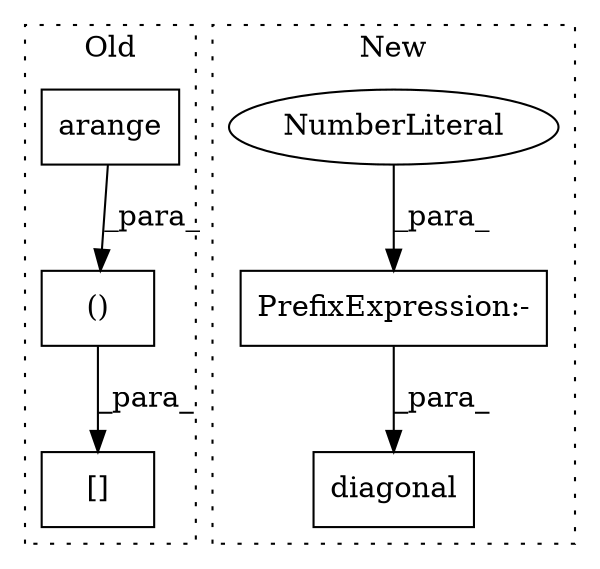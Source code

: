 digraph G {
subgraph cluster0 {
1 [label="()" a="106" s="1592" l="57" shape="box"];
3 [label="[]" a="2" s="1572,1649" l="20,2" shape="box"];
6 [label="arange" a="32" s="1280,1322" l="7,1" shape="box"];
label = "Old";
style="dotted";
}
subgraph cluster1 {
2 [label="diagonal" a="32" s="979,993" l="9,1" shape="box"];
4 [label="PrefixExpression:-" a="38" s="988" l="1" shape="box"];
5 [label="NumberLiteral" a="34" s="989" l="1" shape="ellipse"];
label = "New";
style="dotted";
}
1 -> 3 [label="_para_"];
4 -> 2 [label="_para_"];
5 -> 4 [label="_para_"];
6 -> 1 [label="_para_"];
}